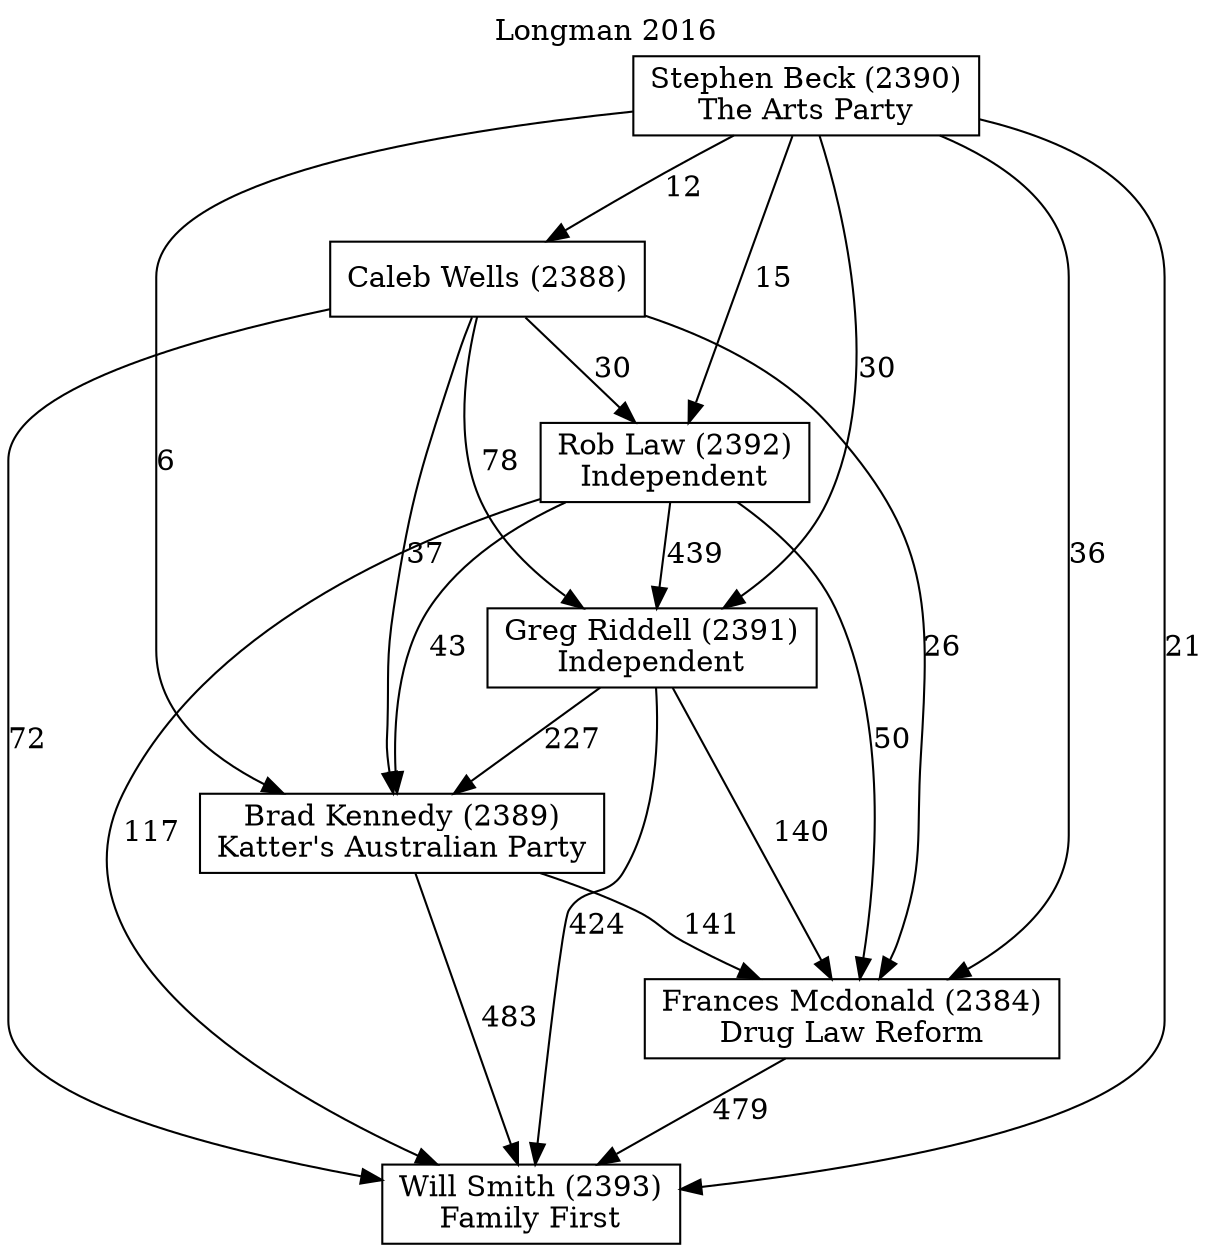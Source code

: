 // House preference flow
digraph "Will Smith (2393)_Longman_2016" {
	graph [label="Longman 2016" labelloc=t mclimit=10]
	node [shape=box]
	"Rob Law (2392)" [label="Rob Law (2392)
Independent"]
	"Brad Kennedy (2389)" [label="Brad Kennedy (2389)
Katter's Australian Party"]
	"Frances Mcdonald (2384)" [label="Frances Mcdonald (2384)
Drug Law Reform"]
	"Caleb Wells (2388)" [label="Caleb Wells (2388)
"]
	"Stephen Beck (2390)" [label="Stephen Beck (2390)
The Arts Party"]
	"Greg Riddell (2391)" [label="Greg Riddell (2391)
Independent"]
	"Will Smith (2393)" [label="Will Smith (2393)
Family First"]
	"Caleb Wells (2388)" -> "Greg Riddell (2391)" [label=78]
	"Greg Riddell (2391)" -> "Will Smith (2393)" [label=424]
	"Greg Riddell (2391)" -> "Frances Mcdonald (2384)" [label=140]
	"Caleb Wells (2388)" -> "Will Smith (2393)" [label=72]
	"Stephen Beck (2390)" -> "Brad Kennedy (2389)" [label=6]
	"Brad Kennedy (2389)" -> "Will Smith (2393)" [label=483]
	"Stephen Beck (2390)" -> "Will Smith (2393)" [label=21]
	"Stephen Beck (2390)" -> "Frances Mcdonald (2384)" [label=36]
	"Stephen Beck (2390)" -> "Rob Law (2392)" [label=15]
	"Rob Law (2392)" -> "Will Smith (2393)" [label=117]
	"Stephen Beck (2390)" -> "Greg Riddell (2391)" [label=30]
	"Stephen Beck (2390)" -> "Caleb Wells (2388)" [label=12]
	"Greg Riddell (2391)" -> "Brad Kennedy (2389)" [label=227]
	"Caleb Wells (2388)" -> "Frances Mcdonald (2384)" [label=26]
	"Rob Law (2392)" -> "Frances Mcdonald (2384)" [label=50]
	"Caleb Wells (2388)" -> "Brad Kennedy (2389)" [label=37]
	"Rob Law (2392)" -> "Greg Riddell (2391)" [label=439]
	"Caleb Wells (2388)" -> "Rob Law (2392)" [label=30]
	"Frances Mcdonald (2384)" -> "Will Smith (2393)" [label=479]
	"Rob Law (2392)" -> "Brad Kennedy (2389)" [label=43]
	"Brad Kennedy (2389)" -> "Frances Mcdonald (2384)" [label=141]
}
